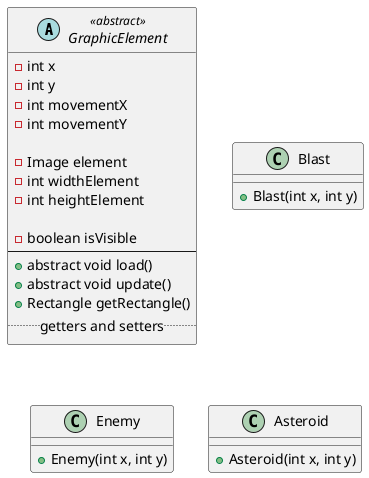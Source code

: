 @startuml

abstract GraphicElement <<abstract>> {
  - int x
  - int y
  - int movementX
  - int movementY
  
  - Image element
  - int widthElement
  - int heightElement
  
  - boolean isVisible
  ----
  + abstract void load()
  + abstract void update()
  + Rectangle getRectangle()
  ..getters and setters..
}

class Blast {
  + Blast(int x, int y)
}

class Enemy {
  + Enemy(int x, int y)
}

class Asteroid {
  + Asteroid(int x, int y)
}

@enduml